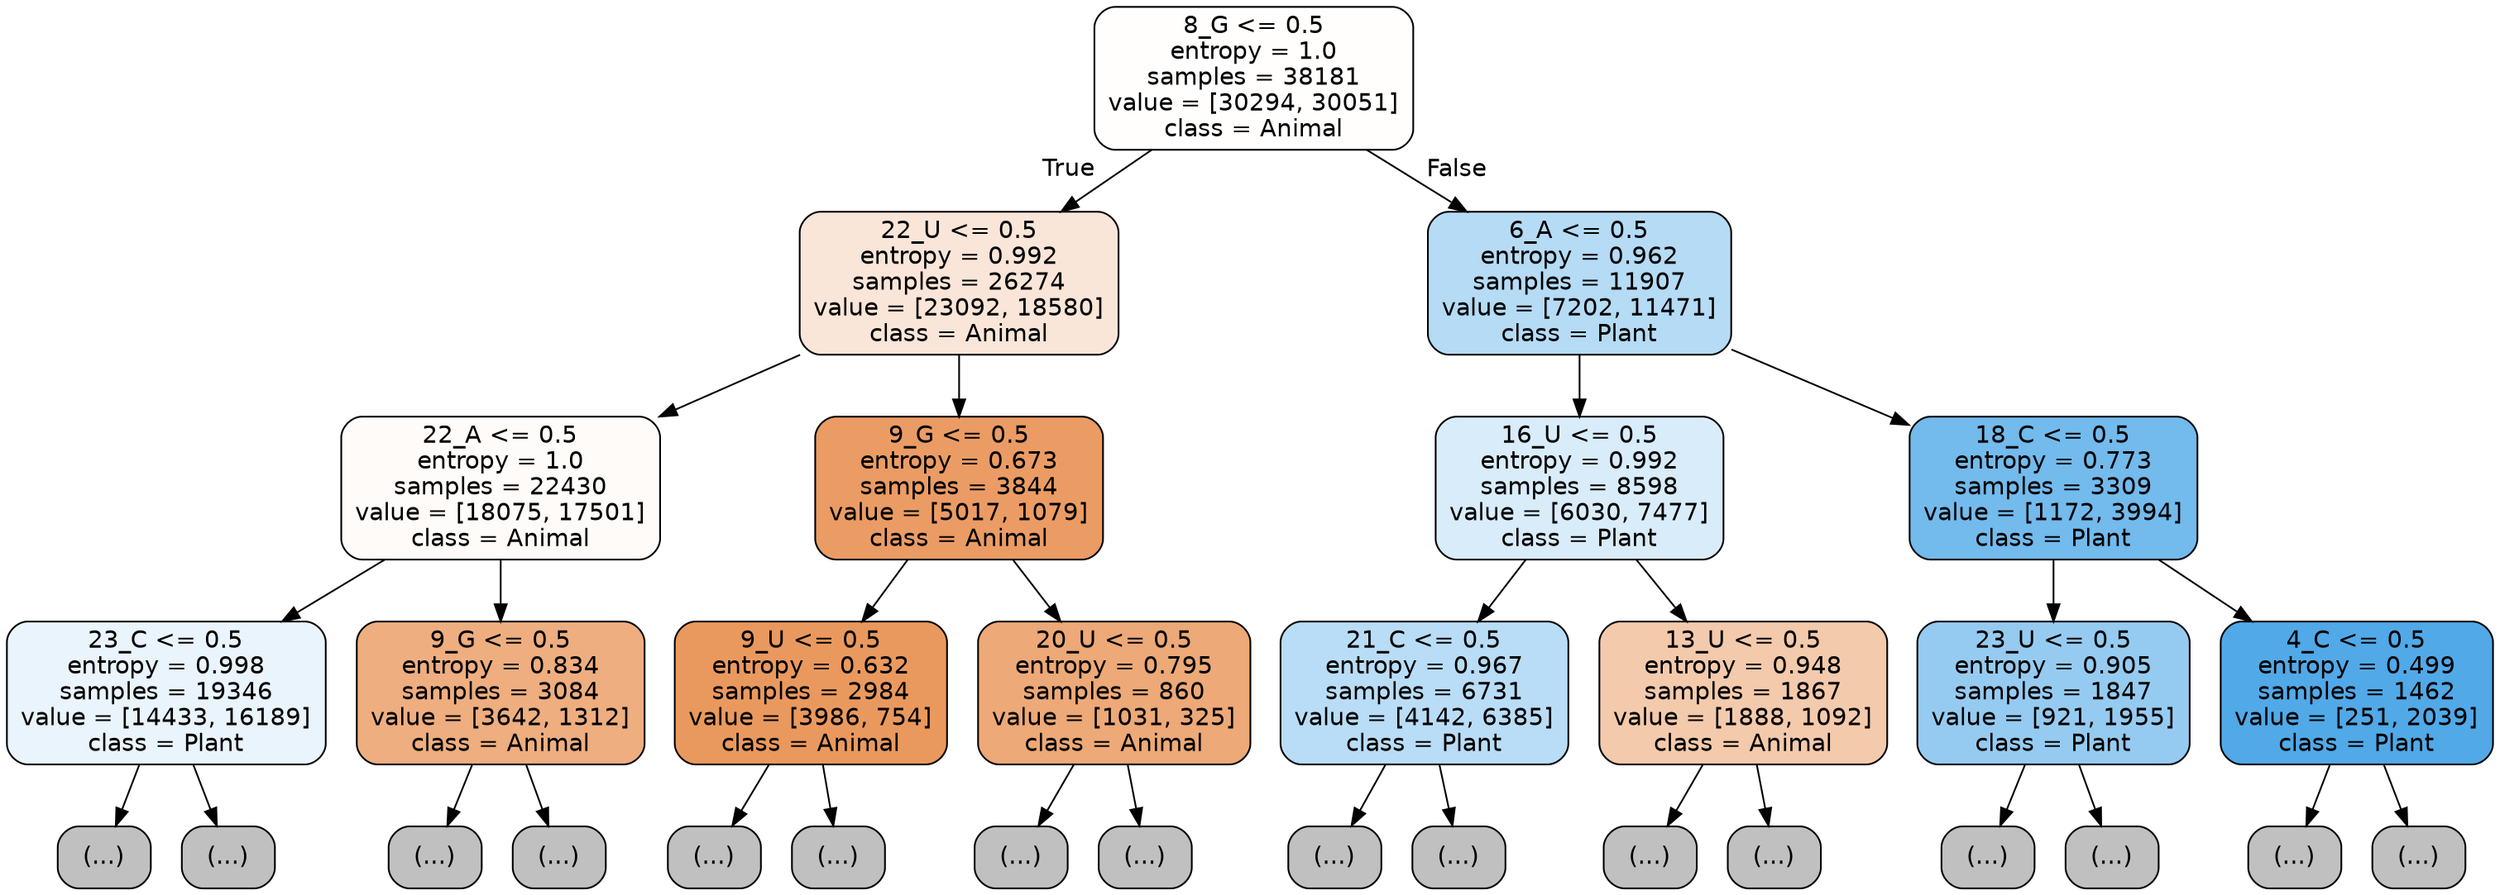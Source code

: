 digraph Tree {
node [shape=box, style="filled, rounded", color="black", fontname="helvetica"] ;
edge [fontname="helvetica"] ;
0 [label="8_G <= 0.5\nentropy = 1.0\nsamples = 38181\nvalue = [30294, 30051]\nclass = Animal", fillcolor="#fffefd"] ;
1 [label="22_U <= 0.5\nentropy = 0.992\nsamples = 26274\nvalue = [23092, 18580]\nclass = Animal", fillcolor="#fae6d8"] ;
0 -> 1 [labeldistance=2.5, labelangle=45, headlabel="True"] ;
2 [label="22_A <= 0.5\nentropy = 1.0\nsamples = 22430\nvalue = [18075, 17501]\nclass = Animal", fillcolor="#fefbf9"] ;
1 -> 2 ;
3 [label="23_C <= 0.5\nentropy = 0.998\nsamples = 19346\nvalue = [14433, 16189]\nclass = Plant", fillcolor="#eaf4fc"] ;
2 -> 3 ;
4 [label="(...)", fillcolor="#C0C0C0"] ;
3 -> 4 ;
8985 [label="(...)", fillcolor="#C0C0C0"] ;
3 -> 8985 ;
9256 [label="9_G <= 0.5\nentropy = 0.834\nsamples = 3084\nvalue = [3642, 1312]\nclass = Animal", fillcolor="#eeae80"] ;
2 -> 9256 ;
9257 [label="(...)", fillcolor="#C0C0C0"] ;
9256 -> 9257 ;
10224 [label="(...)", fillcolor="#C0C0C0"] ;
9256 -> 10224 ;
10643 [label="9_G <= 0.5\nentropy = 0.673\nsamples = 3844\nvalue = [5017, 1079]\nclass = Animal", fillcolor="#eb9c64"] ;
1 -> 10643 ;
10644 [label="9_U <= 0.5\nentropy = 0.632\nsamples = 2984\nvalue = [3986, 754]\nclass = Animal", fillcolor="#ea995e"] ;
10643 -> 10644 ;
10645 [label="(...)", fillcolor="#C0C0C0"] ;
10644 -> 10645 ;
11320 [label="(...)", fillcolor="#C0C0C0"] ;
10644 -> 11320 ;
11695 [label="20_U <= 0.5\nentropy = 0.795\nsamples = 860\nvalue = [1031, 325]\nclass = Animal", fillcolor="#eda977"] ;
10643 -> 11695 ;
11696 [label="(...)", fillcolor="#C0C0C0"] ;
11695 -> 11696 ;
11979 [label="(...)", fillcolor="#C0C0C0"] ;
11695 -> 11979 ;
12040 [label="6_A <= 0.5\nentropy = 0.962\nsamples = 11907\nvalue = [7202, 11471]\nclass = Plant", fillcolor="#b5dbf5"] ;
0 -> 12040 [labeldistance=2.5, labelangle=-45, headlabel="False"] ;
12041 [label="16_U <= 0.5\nentropy = 0.992\nsamples = 8598\nvalue = [6030, 7477]\nclass = Plant", fillcolor="#d9ecfa"] ;
12040 -> 12041 ;
12042 [label="21_C <= 0.5\nentropy = 0.967\nsamples = 6731\nvalue = [4142, 6385]\nclass = Plant", fillcolor="#b9ddf6"] ;
12041 -> 12042 ;
12043 [label="(...)", fillcolor="#C0C0C0"] ;
12042 -> 12043 ;
14066 [label="(...)", fillcolor="#C0C0C0"] ;
12042 -> 14066 ;
14623 [label="13_U <= 0.5\nentropy = 0.948\nsamples = 1867\nvalue = [1888, 1092]\nclass = Animal", fillcolor="#f4caac"] ;
12041 -> 14623 ;
14624 [label="(...)", fillcolor="#C0C0C0"] ;
14623 -> 14624 ;
15281 [label="(...)", fillcolor="#C0C0C0"] ;
14623 -> 15281 ;
15544 [label="18_C <= 0.5\nentropy = 0.773\nsamples = 3309\nvalue = [1172, 3994]\nclass = Plant", fillcolor="#73baed"] ;
12040 -> 15544 ;
15545 [label="23_U <= 0.5\nentropy = 0.905\nsamples = 1847\nvalue = [921, 1955]\nclass = Plant", fillcolor="#96cbf1"] ;
15544 -> 15545 ;
15546 [label="(...)", fillcolor="#C0C0C0"] ;
15545 -> 15546 ;
16323 [label="(...)", fillcolor="#C0C0C0"] ;
15545 -> 16323 ;
16336 [label="4_C <= 0.5\nentropy = 0.499\nsamples = 1462\nvalue = [251, 2039]\nclass = Plant", fillcolor="#51a9e8"] ;
15544 -> 16336 ;
16337 [label="(...)", fillcolor="#C0C0C0"] ;
16336 -> 16337 ;
16506 [label="(...)", fillcolor="#C0C0C0"] ;
16336 -> 16506 ;
}